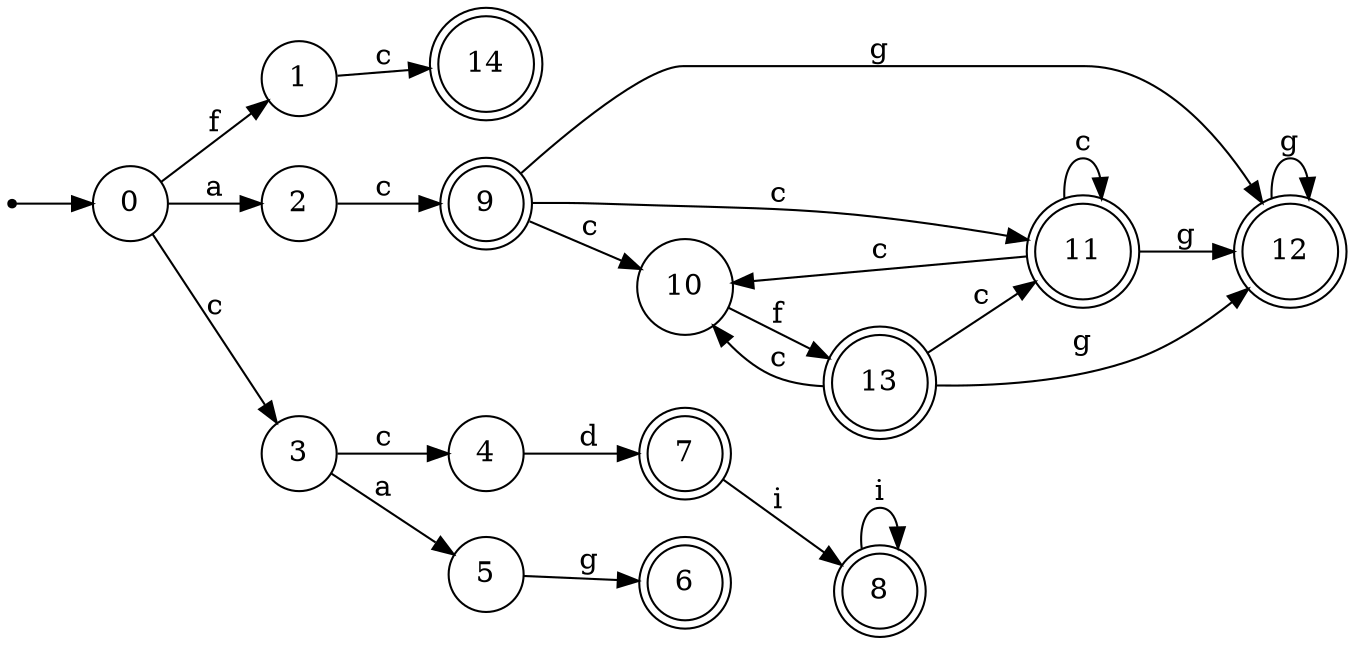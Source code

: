 digraph finite_state_machine {
rankdir=LR;
size="20,20";
node [shape = point]; "dummy0"
node [shape = circle]; "0";
"dummy0" -> "0";
node [shape = circle]; "1";
node [shape = circle]; "2";
node [shape = circle]; "3";
node [shape = circle]; "4";
node [shape = circle]; "5";
node [shape = doublecircle]; "6";node [shape = doublecircle]; "7";node [shape = doublecircle]; "8";node [shape = doublecircle]; "9";node [shape = circle]; "10";
node [shape = doublecircle]; "11";node [shape = doublecircle]; "12";node [shape = doublecircle]; "13";node [shape = doublecircle]; "14";"0" -> "1" [label = "f"];
 "0" -> "2" [label = "a"];
 "0" -> "3" [label = "c"];
 "3" -> "4" [label = "c"];
 "3" -> "5" [label = "a"];
 "5" -> "6" [label = "g"];
 "4" -> "7" [label = "d"];
 "7" -> "8" [label = "i"];
 "8" -> "8" [label = "i"];
 "2" -> "9" [label = "c"];
 "9" -> "10" [label = "c"];
 "9" -> "11" [label = "c"];
 "9" -> "12" [label = "g"];
 "12" -> "12" [label = "g"];
 "11" -> "10" [label = "c"];
 "11" -> "11" [label = "c"];
 "11" -> "12" [label = "g"];
 "10" -> "13" [label = "f"];
 "13" -> "10" [label = "c"];
 "13" -> "11" [label = "c"];
 "13" -> "12" [label = "g"];
 "1" -> "14" [label = "c"];
 }
